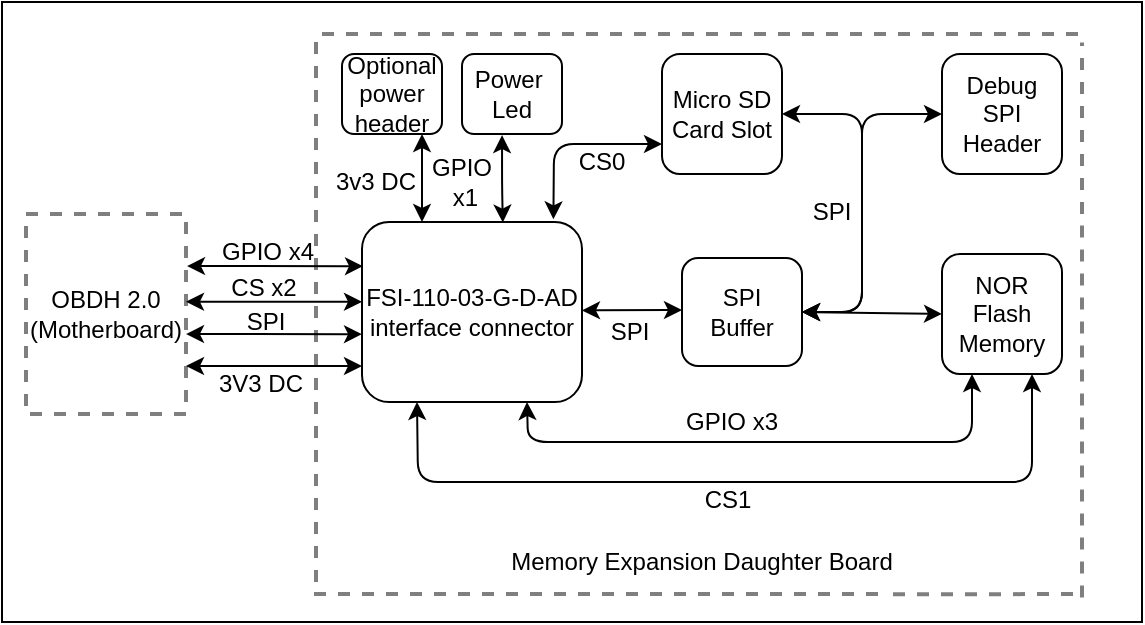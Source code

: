 <mxfile version="12.9.13" type="device"><diagram id="caMg7zieeSO0ayvCjQL6" name="Page-1"><mxGraphModel dx="723" dy="375" grid="1" gridSize="10" guides="1" tooltips="1" connect="1" arrows="1" fold="1" page="1" pageScale="1" pageWidth="827" pageHeight="1169" math="0" shadow="0"><root><mxCell id="0"/><mxCell id="1" parent="0"/><mxCell id="2a1hKXmhlE78E-zVPCF8-1" value="" style="rounded=0;whiteSpace=wrap;html=1;fillColor=none;" parent="1" vertex="1"><mxGeometry x="50" y="200" width="570" height="310" as="geometry"/></mxCell><mxCell id="2a1hKXmhlE78E-zVPCF8-9" value="" style="endArrow=classic;startArrow=classic;html=1;exitX=0.64;exitY=0.003;exitDx=0;exitDy=0;exitPerimeter=0;entryX=0.401;entryY=1.014;entryDx=0;entryDy=0;entryPerimeter=0;" parent="1" source="mh8VHAa_92H3s_gRuppQ-2" target="mh8VHAa_92H3s_gRuppQ-41" edge="1"><mxGeometry width="50" height="50" relative="1" as="geometry"><mxPoint x="260" y="315" as="sourcePoint"/><mxPoint x="301" y="267" as="targetPoint"/><Array as="points"><mxPoint x="300" y="290"/></Array></mxGeometry></mxCell><mxCell id="mh8VHAa_92H3s_gRuppQ-2" value="FSI-110-03-G-D-AD&lt;br&gt;interface connector" style="rounded=1;whiteSpace=wrap;html=1;" parent="1" vertex="1"><mxGeometry x="230" y="310" width="110" height="90" as="geometry"/></mxCell><mxCell id="mh8VHAa_92H3s_gRuppQ-4" value="Micro SD&lt;br&gt;Card Slot" style="rounded=1;whiteSpace=wrap;html=1;" parent="1" vertex="1"><mxGeometry x="380" y="226.0" width="60" height="60" as="geometry"/></mxCell><mxCell id="mh8VHAa_92H3s_gRuppQ-9" value="" style="endArrow=classic;startArrow=classic;html=1;exitX=1;exitY=0.5;exitDx=0;exitDy=0;entryX=1;entryY=0.5;entryDx=0;entryDy=0;" parent="1" source="mh8VHAa_92H3s_gRuppQ-4" target="mh8VHAa_92H3s_gRuppQ-10" edge="1"><mxGeometry width="50" height="50" relative="1" as="geometry"><mxPoint x="310" y="375.04" as="sourcePoint"/><mxPoint x="329.78" y="336.0" as="targetPoint"/><Array as="points"><mxPoint x="480" y="256"/><mxPoint x="480" y="310"/><mxPoint x="480" y="355"/></Array></mxGeometry></mxCell><mxCell id="mh8VHAa_92H3s_gRuppQ-10" value="SPI&lt;br&gt;Buffer" style="rounded=1;whiteSpace=wrap;html=1;" parent="1" vertex="1"><mxGeometry x="390" y="328" width="60" height="54" as="geometry"/></mxCell><mxCell id="mh8VHAa_92H3s_gRuppQ-14" value="NOR&lt;br&gt;Flash&lt;br&gt;Memory" style="rounded=1;whiteSpace=wrap;html=1;" parent="1" vertex="1"><mxGeometry x="520" y="326" width="60" height="60" as="geometry"/></mxCell><mxCell id="mh8VHAa_92H3s_gRuppQ-15" value="" style="endArrow=classic;startArrow=classic;html=1;exitX=0;exitY=0.5;exitDx=0;exitDy=0;entryX=1;entryY=0.5;entryDx=0;entryDy=0;" parent="1" source="mh8VHAa_92H3s_gRuppQ-14" target="mh8VHAa_92H3s_gRuppQ-10" edge="1"><mxGeometry width="50" height="50" relative="1" as="geometry"><mxPoint x="460" y="375.04" as="sourcePoint"/><mxPoint x="400" y="376" as="targetPoint"/><Array as="points"/></mxGeometry></mxCell><mxCell id="mh8VHAa_92H3s_gRuppQ-18" value="Memory Expansion Daughter Board" style="text;html=1;strokeColor=none;fillColor=none;align=center;verticalAlign=middle;whiteSpace=wrap;rounded=0;" parent="1" vertex="1"><mxGeometry x="250" y="470" width="300" height="20" as="geometry"/></mxCell><mxCell id="mh8VHAa_92H3s_gRuppQ-27" value="SPI" style="text;html=1;strokeColor=none;fillColor=none;align=center;verticalAlign=middle;whiteSpace=wrap;rounded=0;dashed=1;opacity=50;rotation=0;" parent="1" vertex="1"><mxGeometry x="162" y="350.04" width="40" height="20" as="geometry"/></mxCell><mxCell id="mh8VHAa_92H3s_gRuppQ-29" value="GPIO x4" style="text;html=1;strokeColor=none;fillColor=none;align=center;verticalAlign=middle;whiteSpace=wrap;rounded=0;dashed=1;opacity=50;rotation=0;" parent="1" vertex="1"><mxGeometry x="153" y="315.04" width="60" height="20" as="geometry"/></mxCell><mxCell id="mh8VHAa_92H3s_gRuppQ-32" value="SPI" style="text;html=1;strokeColor=none;fillColor=none;align=center;verticalAlign=middle;whiteSpace=wrap;rounded=0;dashed=1;opacity=50;rotation=0;" parent="1" vertex="1"><mxGeometry x="344.43" y="355" width="40" height="20" as="geometry"/></mxCell><mxCell id="mh8VHAa_92H3s_gRuppQ-33" value="SPI" style="text;html=1;strokeColor=none;fillColor=none;align=center;verticalAlign=middle;whiteSpace=wrap;rounded=0;dashed=1;opacity=50;rotation=0;" parent="1" vertex="1"><mxGeometry x="445.43" y="295.04" width="40" height="20" as="geometry"/></mxCell><mxCell id="mh8VHAa_92H3s_gRuppQ-37" value="CS0" style="text;html=1;strokeColor=none;fillColor=none;align=center;verticalAlign=middle;whiteSpace=wrap;rounded=0;dashed=1;opacity=50;rotation=0;" parent="1" vertex="1"><mxGeometry x="330" y="270" width="40" height="20" as="geometry"/></mxCell><mxCell id="mh8VHAa_92H3s_gRuppQ-38" value="CS1" style="text;html=1;strokeColor=none;fillColor=none;align=center;verticalAlign=middle;whiteSpace=wrap;rounded=0;dashed=1;opacity=50;rotation=0;" parent="1" vertex="1"><mxGeometry x="393.14" y="439" width="40" height="20" as="geometry"/></mxCell><mxCell id="mh8VHAa_92H3s_gRuppQ-40" value="GPIO x3" style="text;html=1;strokeColor=none;fillColor=none;align=center;verticalAlign=middle;whiteSpace=wrap;rounded=0;dashed=1;opacity=50;rotation=0;" parent="1" vertex="1"><mxGeometry x="385.43" y="400" width="60" height="20" as="geometry"/></mxCell><mxCell id="mh8VHAa_92H3s_gRuppQ-41" value="Power&amp;nbsp;&lt;br&gt;Led" style="rounded=1;whiteSpace=wrap;html=1;" parent="1" vertex="1"><mxGeometry x="280" y="226" width="50" height="40" as="geometry"/></mxCell><mxCell id="mh8VHAa_92H3s_gRuppQ-43" value="GPIO&lt;br&gt;&amp;nbsp;x1" style="text;html=1;strokeColor=none;fillColor=none;align=center;verticalAlign=middle;whiteSpace=wrap;rounded=0;dashed=1;opacity=50;rotation=0;" parent="1" vertex="1"><mxGeometry x="250" y="280" width="60" height="20" as="geometry"/></mxCell><mxCell id="2a1hKXmhlE78E-zVPCF8-8" value="" style="endArrow=classic;startArrow=classic;html=1;" parent="1" edge="1"><mxGeometry width="50" height="50" relative="1" as="geometry"><mxPoint x="340" y="354.21" as="sourcePoint"/><mxPoint x="390" y="354" as="targetPoint"/></mxGeometry></mxCell><mxCell id="2a1hKXmhlE78E-zVPCF8-10" value="" style="endArrow=classic;startArrow=classic;html=1;exitX=0.87;exitY=-0.015;exitDx=0;exitDy=0;entryX=0;entryY=0.75;entryDx=0;entryDy=0;exitPerimeter=0;" parent="1" source="mh8VHAa_92H3s_gRuppQ-2" target="mh8VHAa_92H3s_gRuppQ-4" edge="1"><mxGeometry width="50" height="50" relative="1" as="geometry"><mxPoint x="320" y="340" as="sourcePoint"/><mxPoint x="370" y="290" as="targetPoint"/><Array as="points"><mxPoint x="326" y="271"/></Array></mxGeometry></mxCell><mxCell id="2a1hKXmhlE78E-zVPCF8-11" value="" style="endArrow=classic;startArrow=classic;html=1;exitX=0.25;exitY=1;exitDx=0;exitDy=0;entryX=0.75;entryY=1;entryDx=0;entryDy=0;" parent="1" source="mh8VHAa_92H3s_gRuppQ-2" target="mh8VHAa_92H3s_gRuppQ-14" edge="1"><mxGeometry width="50" height="50" relative="1" as="geometry"><mxPoint x="410" y="470" as="sourcePoint"/><mxPoint x="460" y="420" as="targetPoint"/><Array as="points"><mxPoint x="258" y="440"/><mxPoint x="410" y="440"/><mxPoint x="565" y="440"/></Array></mxGeometry></mxCell><mxCell id="2a1hKXmhlE78E-zVPCF8-12" value="" style="endArrow=classic;startArrow=classic;html=1;exitX=0.75;exitY=1;exitDx=0;exitDy=0;entryX=0.25;entryY=1;entryDx=0;entryDy=0;" parent="1" source="mh8VHAa_92H3s_gRuppQ-2" target="mh8VHAa_92H3s_gRuppQ-14" edge="1"><mxGeometry width="50" height="50" relative="1" as="geometry"><mxPoint x="265" y="364.04" as="sourcePoint"/><mxPoint x="572.5" y="355.04" as="targetPoint"/><Array as="points"><mxPoint x="313" y="420"/><mxPoint x="418" y="420"/><mxPoint x="535" y="420"/></Array></mxGeometry></mxCell><mxCell id="2a1hKXmhlE78E-zVPCF8-15" value="CS x2" style="text;html=1;strokeColor=none;fillColor=none;align=center;verticalAlign=middle;whiteSpace=wrap;rounded=0;dashed=1;opacity=50;rotation=0;" parent="1" vertex="1"><mxGeometry x="161" y="333.04" width="40" height="20" as="geometry"/></mxCell><mxCell id="2a1hKXmhlE78E-zVPCF8-16" value="3V3 DC" style="text;html=1;strokeColor=none;fillColor=none;align=center;verticalAlign=middle;whiteSpace=wrap;rounded=0;dashed=1;opacity=50;rotation=0;" parent="1" vertex="1"><mxGeometry x="152" y="381.04" width="55" height="20" as="geometry"/></mxCell><mxCell id="2a1hKXmhlE78E-zVPCF8-17" value="" style="endArrow=classic;startArrow=classic;html=1;" parent="1" edge="1"><mxGeometry width="50" height="50" relative="1" as="geometry"><mxPoint x="142" y="382" as="sourcePoint"/><mxPoint x="230" y="382.04" as="targetPoint"/></mxGeometry></mxCell><mxCell id="mh8VHAa_92H3s_gRuppQ-19" value="OBDH 2.0&lt;br&gt;(Motherboard)" style="rounded=0;whiteSpace=wrap;html=1;dashed=1;strokeWidth=2;opacity=50;" parent="1" vertex="1"><mxGeometry x="62" y="306" width="80" height="100" as="geometry"/></mxCell><mxCell id="2a1hKXmhlE78E-zVPCF8-18" value="" style="endArrow=classic;startArrow=classic;html=1;" parent="1" edge="1"><mxGeometry width="50" height="50" relative="1" as="geometry"><mxPoint x="142" y="366.04" as="sourcePoint"/><mxPoint x="230" y="366.08" as="targetPoint"/></mxGeometry></mxCell><mxCell id="2a1hKXmhlE78E-zVPCF8-19" value="" style="endArrow=classic;startArrow=classic;html=1;" parent="1" edge="1"><mxGeometry width="50" height="50" relative="1" as="geometry"><mxPoint x="142" y="349.86" as="sourcePoint"/><mxPoint x="230" y="349.9" as="targetPoint"/></mxGeometry></mxCell><mxCell id="2a1hKXmhlE78E-zVPCF8-20" value="" style="endArrow=classic;startArrow=classic;html=1;" parent="1" edge="1"><mxGeometry width="50" height="50" relative="1" as="geometry"><mxPoint x="142.5" y="332.04" as="sourcePoint"/><mxPoint x="230.5" y="332.08" as="targetPoint"/></mxGeometry></mxCell><mxCell id="cUoWuYpG_2uZ76T4EE_x-1" value="&lt;div&gt;Debug&lt;/div&gt;&lt;div&gt;SPI&lt;br&gt;Header&lt;/div&gt;" style="rounded=1;whiteSpace=wrap;html=1;" parent="1" vertex="1"><mxGeometry x="520" y="226.0" width="60" height="60" as="geometry"/></mxCell><mxCell id="cUoWuYpG_2uZ76T4EE_x-2" value="" style="endArrow=classic;startArrow=classic;html=1;entryX=0;entryY=0.5;entryDx=0;entryDy=0;exitX=1;exitY=0.5;exitDx=0;exitDy=0;" parent="1" source="mh8VHAa_92H3s_gRuppQ-10" target="cUoWuYpG_2uZ76T4EE_x-1" edge="1"><mxGeometry width="50" height="50" relative="1" as="geometry"><mxPoint x="460" y="330" as="sourcePoint"/><mxPoint x="510" y="280" as="targetPoint"/><Array as="points"><mxPoint x="480" y="355"/><mxPoint x="480" y="256"/></Array></mxGeometry></mxCell><mxCell id="cUoWuYpG_2uZ76T4EE_x-7" value="" style="endArrow=none;dashed=1;html=1;strokeWidth=2;opacity=50;" parent="1" edge="1"><mxGeometry width="50" height="50" relative="1" as="geometry"><mxPoint x="207" y="490" as="sourcePoint"/><mxPoint x="207" y="220" as="targetPoint"/></mxGeometry></mxCell><mxCell id="cUoWuYpG_2uZ76T4EE_x-8" value="" style="endArrow=none;dashed=1;html=1;strokeWidth=2;opacity=50;" parent="1" edge="1"><mxGeometry width="50" height="50" relative="1" as="geometry"><mxPoint x="210" y="216" as="sourcePoint"/><mxPoint x="590" y="216" as="targetPoint"/></mxGeometry></mxCell><mxCell id="cUoWuYpG_2uZ76T4EE_x-10" value="" style="endArrow=none;dashed=1;html=1;strokeWidth=2;opacity=50;" parent="1" edge="1"><mxGeometry width="50" height="50" relative="1" as="geometry"><mxPoint x="206" y="496" as="sourcePoint"/><mxPoint x="491" y="496" as="targetPoint"/></mxGeometry></mxCell><mxCell id="cUoWuYpG_2uZ76T4EE_x-11" value="" style="endArrow=none;dashed=1;html=1;strokeWidth=2;opacity=50;" parent="1" edge="1"><mxGeometry width="50" height="50" relative="1" as="geometry"><mxPoint x="495.5" y="496.18" as="sourcePoint"/><mxPoint x="590.5" y="496" as="targetPoint"/></mxGeometry></mxCell><mxCell id="cUoWuYpG_2uZ76T4EE_x-12" value="" style="endArrow=none;dashed=1;html=1;strokeWidth=2;opacity=50;" parent="1" edge="1"><mxGeometry width="50" height="50" relative="1" as="geometry"><mxPoint x="590" y="497.75" as="sourcePoint"/><mxPoint x="590" y="310" as="targetPoint"/></mxGeometry></mxCell><mxCell id="cUoWuYpG_2uZ76T4EE_x-14" value="" style="endArrow=none;dashed=1;html=1;strokeWidth=2;opacity=50;" parent="1" edge="1"><mxGeometry width="50" height="50" relative="1" as="geometry"><mxPoint x="590" y="306.0" as="sourcePoint"/><mxPoint x="590" y="220.24" as="targetPoint"/></mxGeometry></mxCell><mxCell id="bLDdLrnrRhWjDPZ6QnyF-1" value="" style="endArrow=classic;startArrow=classic;html=1;exitX=0.5;exitY=0;exitDx=0;exitDy=0;" edge="1" parent="1"><mxGeometry width="50" height="50" relative="1" as="geometry"><mxPoint x="260" y="310" as="sourcePoint"/><mxPoint x="260" y="266" as="targetPoint"/><Array as="points"><mxPoint x="260" y="300"/></Array></mxGeometry></mxCell><mxCell id="bLDdLrnrRhWjDPZ6QnyF-2" value="Optional power header" style="rounded=1;whiteSpace=wrap;html=1;" vertex="1" parent="1"><mxGeometry x="220" y="226" width="50" height="40" as="geometry"/></mxCell><mxCell id="bLDdLrnrRhWjDPZ6QnyF-3" value="3v3 DC" style="text;html=1;strokeColor=none;fillColor=none;align=center;verticalAlign=middle;whiteSpace=wrap;rounded=0;dashed=1;opacity=50;rotation=0;" vertex="1" parent="1"><mxGeometry x="207" y="280" width="60" height="20" as="geometry"/></mxCell></root></mxGraphModel></diagram></mxfile>